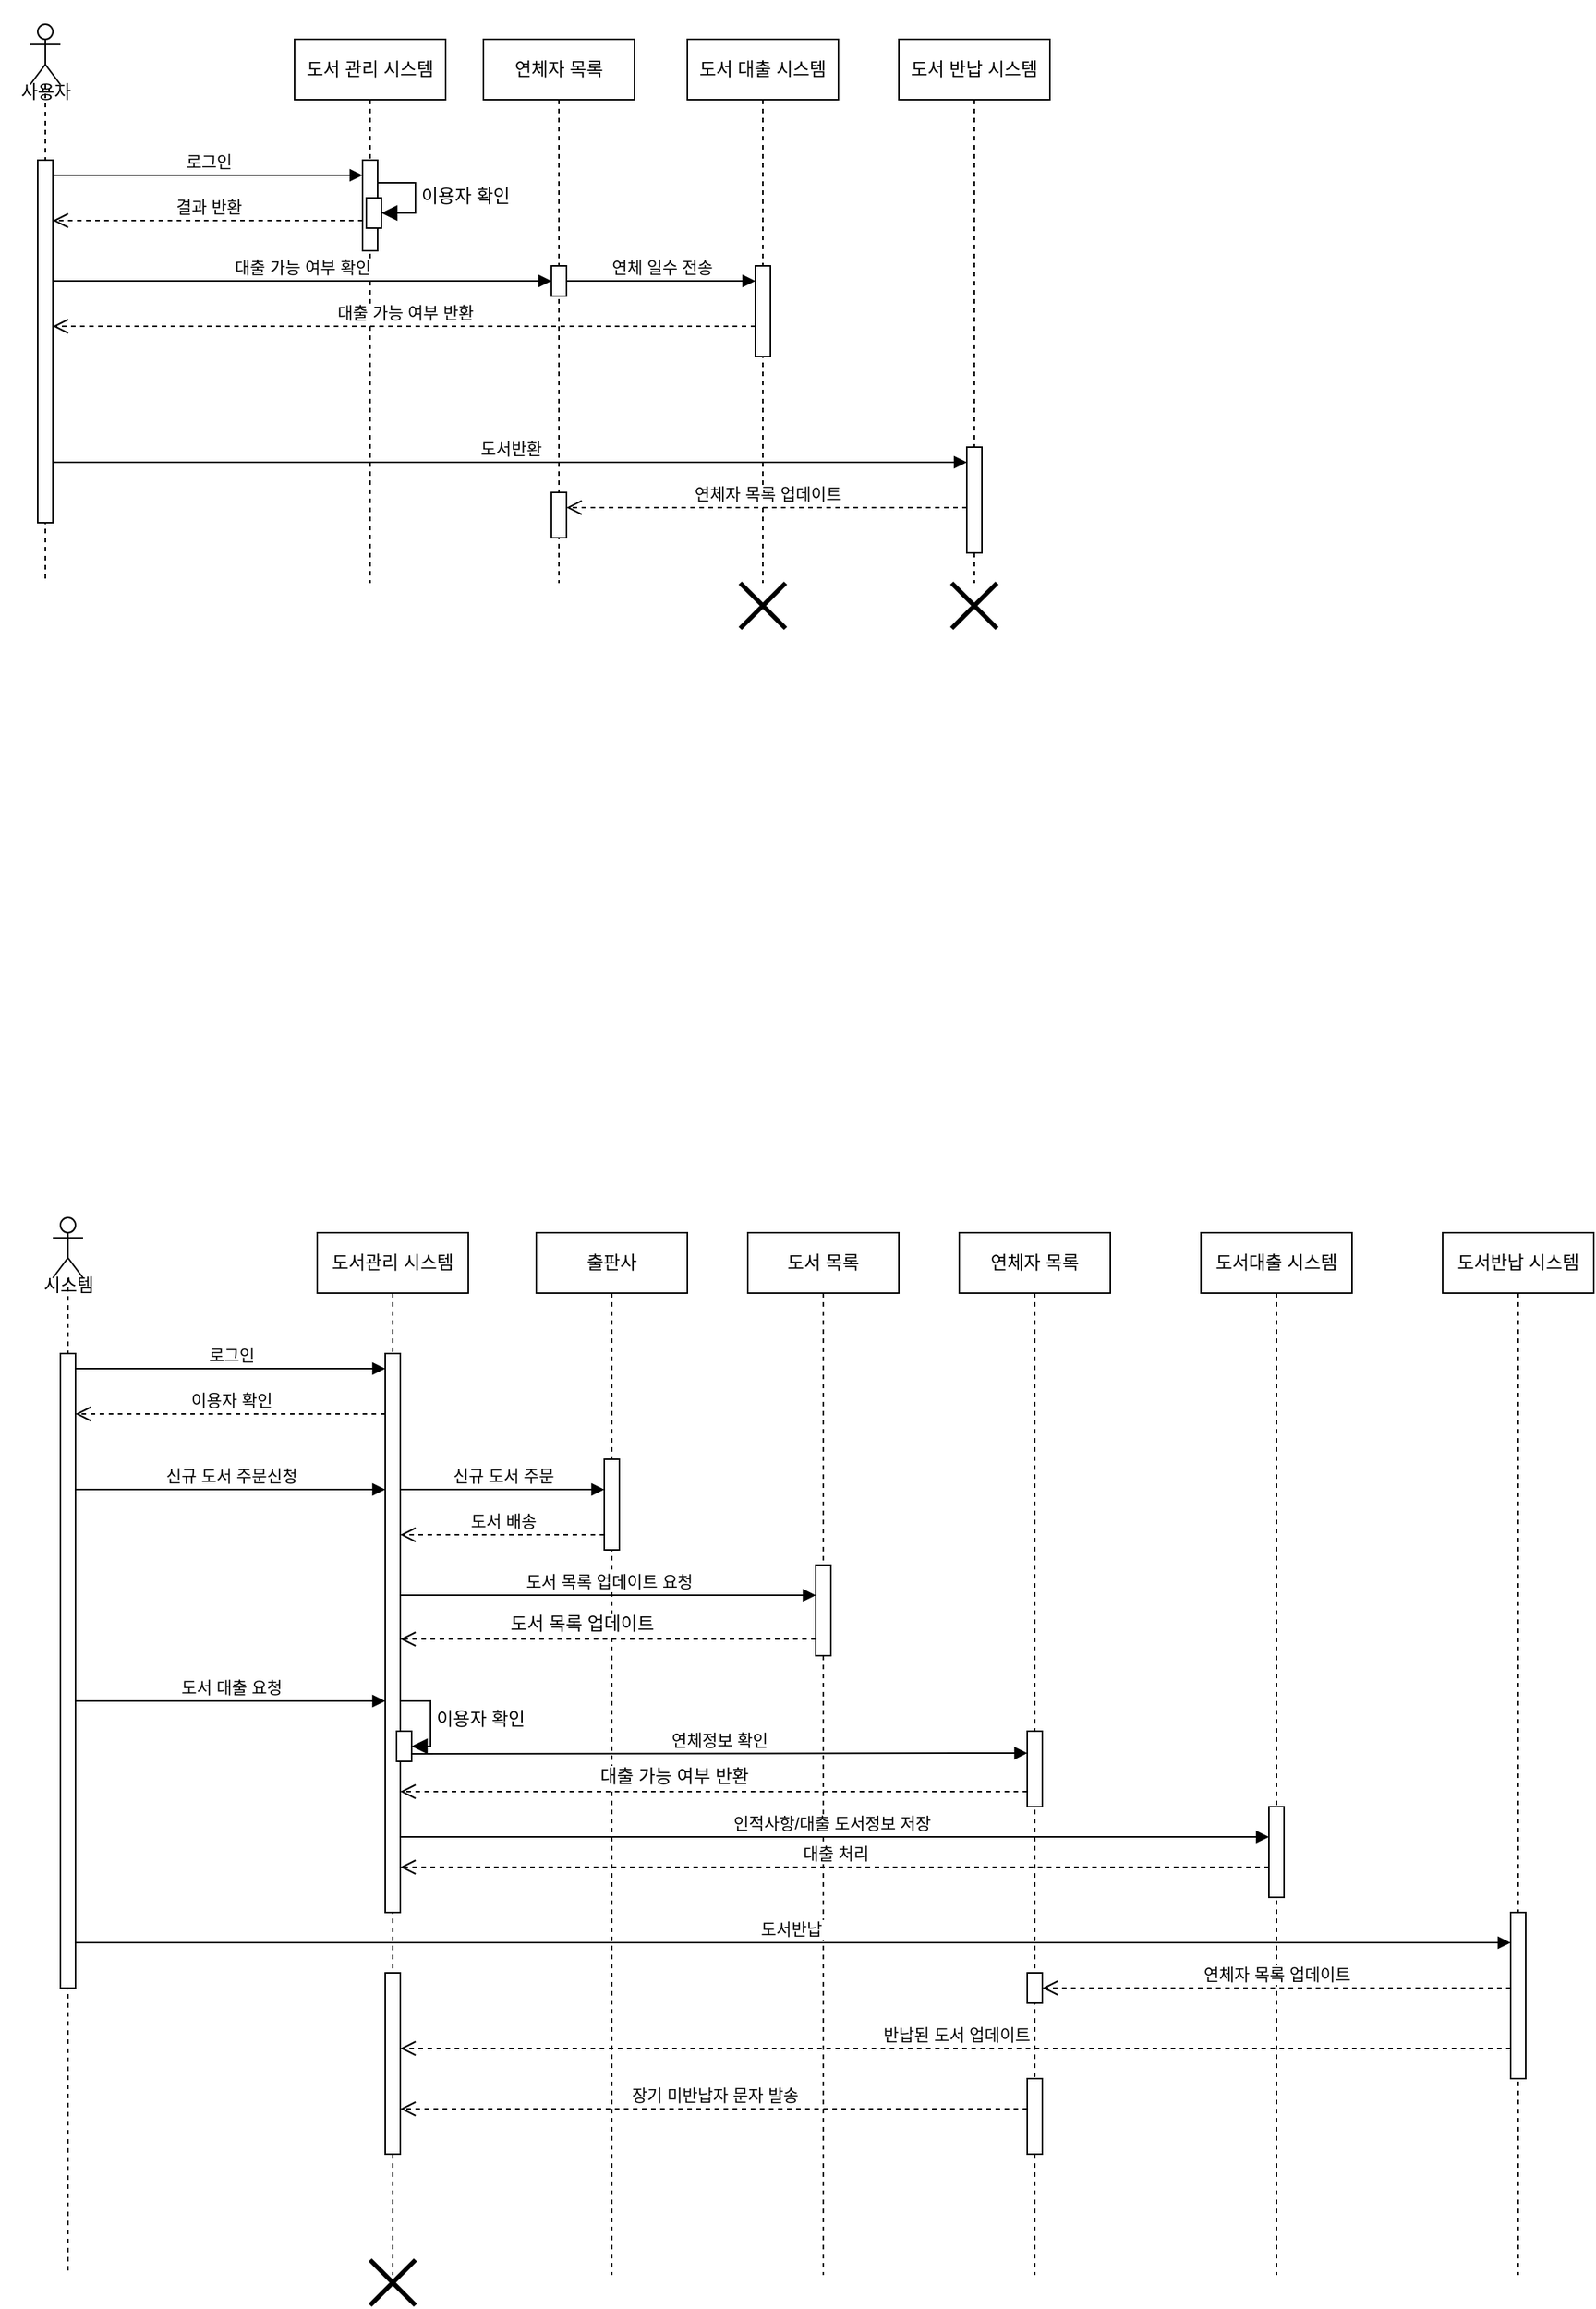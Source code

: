 <mxfile version="24.4.8" type="github">
  <diagram name="Page-1" id="2YBvvXClWsGukQMizWep">
    <mxGraphModel dx="1424" dy="1574" grid="1" gridSize="10" guides="1" tooltips="1" connect="1" arrows="1" fold="1" page="1" pageScale="1" pageWidth="850" pageHeight="1100" math="0" shadow="0">
      <root>
        <mxCell id="0" />
        <mxCell id="1" parent="0" />
        <mxCell id="aM9ryv3xv72pqoxQDRHE-5" value="도서 관리&amp;nbsp;&lt;span style=&quot;background-color: initial;&quot;&gt;시스템&lt;/span&gt;" style="shape=umlLifeline;perimeter=lifelinePerimeter;whiteSpace=wrap;html=1;container=0;dropTarget=0;collapsible=0;recursiveResize=0;outlineConnect=0;portConstraint=eastwest;newEdgeStyle={&quot;edgeStyle&quot;:&quot;elbowEdgeStyle&quot;,&quot;elbow&quot;:&quot;vertical&quot;,&quot;curved&quot;:0,&quot;rounded&quot;:0};" parent="1" vertex="1">
          <mxGeometry x="250" y="40" width="100" height="360" as="geometry" />
        </mxCell>
        <mxCell id="aM9ryv3xv72pqoxQDRHE-6" value="" style="html=1;points=[];perimeter=orthogonalPerimeter;outlineConnect=0;targetShapes=umlLifeline;portConstraint=eastwest;newEdgeStyle={&quot;edgeStyle&quot;:&quot;elbowEdgeStyle&quot;,&quot;elbow&quot;:&quot;vertical&quot;,&quot;curved&quot;:0,&quot;rounded&quot;:0};" parent="aM9ryv3xv72pqoxQDRHE-5" vertex="1">
          <mxGeometry x="45" y="80" width="10" height="60" as="geometry" />
        </mxCell>
        <mxCell id="Jhwk-P5TLDZi5mh6erDE-21" value="" style="html=1;points=[[0,0,0,0,5],[0,1,0,0,-5],[1,0,0,0,5],[1,1,0,0,-5]];perimeter=orthogonalPerimeter;outlineConnect=0;targetShapes=umlLifeline;portConstraint=eastwest;newEdgeStyle={&quot;curved&quot;:0,&quot;rounded&quot;:0};" parent="aM9ryv3xv72pqoxQDRHE-5" vertex="1">
          <mxGeometry x="47.5" y="105" width="10" height="20" as="geometry" />
        </mxCell>
        <mxCell id="Jhwk-P5TLDZi5mh6erDE-22" value="이용자 확인" style="html=1;align=left;spacingLeft=2;endArrow=block;rounded=0;edgeStyle=orthogonalEdgeStyle;curved=0;rounded=0;fontSize=12;startSize=8;endSize=8;" parent="aM9ryv3xv72pqoxQDRHE-5" source="aM9ryv3xv72pqoxQDRHE-6" target="Jhwk-P5TLDZi5mh6erDE-21" edge="1">
          <mxGeometry relative="1" as="geometry">
            <mxPoint x="64.99" y="95" as="sourcePoint" />
            <Array as="points">
              <mxPoint x="80" y="95" />
              <mxPoint x="80" y="115" />
            </Array>
            <mxPoint x="60" y="115" as="targetPoint" />
          </mxGeometry>
        </mxCell>
        <mxCell id="aM9ryv3xv72pqoxQDRHE-7" value="로그인" style="html=1;verticalAlign=bottom;endArrow=block;edgeStyle=elbowEdgeStyle;elbow=vertical;curved=0;rounded=0;" parent="1" edge="1">
          <mxGeometry relative="1" as="geometry">
            <mxPoint x="90" y="130" as="sourcePoint" />
            <Array as="points">
              <mxPoint x="180" y="130" />
            </Array>
            <mxPoint x="295" y="130" as="targetPoint" />
          </mxGeometry>
        </mxCell>
        <mxCell id="aM9ryv3xv72pqoxQDRHE-8" value="결과 반환" style="html=1;verticalAlign=bottom;endArrow=open;dashed=1;endSize=8;edgeStyle=elbowEdgeStyle;elbow=vertical;curved=0;rounded=0;" parent="1" edge="1">
          <mxGeometry relative="1" as="geometry">
            <mxPoint x="90" y="160" as="targetPoint" />
            <Array as="points">
              <mxPoint x="175" y="160" />
            </Array>
            <mxPoint x="295" y="160" as="sourcePoint" />
          </mxGeometry>
        </mxCell>
        <mxCell id="mj2deutr0jRf98EYcBfr-7" value="&lt;div&gt;&lt;br data-sider-select-id=&quot;c6c3f6cf-2669-4e7e-9b7d-920c293ce798&quot;&gt;&lt;/div&gt;&lt;div&gt;&lt;br&gt;&lt;/div&gt;&lt;div&gt;&lt;br&gt;&lt;/div&gt;&lt;div&gt;&lt;br&gt;&lt;/div&gt;&lt;div&gt;&lt;br&gt;&lt;/div&gt;" style="shape=umlLifeline;perimeter=lifelinePerimeter;whiteSpace=wrap;html=1;container=1;dropTarget=0;collapsible=0;recursiveResize=0;outlineConnect=0;portConstraint=eastwest;newEdgeStyle={&quot;curved&quot;:0,&quot;rounded&quot;:0};participant=umlActor;size=40;" parent="1" vertex="1">
          <mxGeometry x="75" y="30" width="20" height="370" as="geometry" />
        </mxCell>
        <mxCell id="mj2deutr0jRf98EYcBfr-2" value="" style="html=1;points=[];perimeter=orthogonalPerimeter;outlineConnect=0;targetShapes=umlLifeline;portConstraint=eastwest;newEdgeStyle={&quot;edgeStyle&quot;:&quot;elbowEdgeStyle&quot;,&quot;elbow&quot;:&quot;vertical&quot;,&quot;curved&quot;:0,&quot;rounded&quot;:0};" parent="mj2deutr0jRf98EYcBfr-7" vertex="1">
          <mxGeometry x="5" y="90" width="10" height="240" as="geometry" />
        </mxCell>
        <mxCell id="mj2deutr0jRf98EYcBfr-11" value="사용자" style="text;html=1;align=center;verticalAlign=middle;resizable=0;points=[];autosize=1;strokeColor=none;fillColor=none;" parent="1" vertex="1">
          <mxGeometry x="55" y="60" width="60" height="30" as="geometry" />
        </mxCell>
        <mxCell id="mj2deutr0jRf98EYcBfr-12" value="연체자 목록" style="shape=umlLifeline;perimeter=lifelinePerimeter;whiteSpace=wrap;html=1;container=0;dropTarget=0;collapsible=0;recursiveResize=0;outlineConnect=0;portConstraint=eastwest;newEdgeStyle={&quot;edgeStyle&quot;:&quot;elbowEdgeStyle&quot;,&quot;elbow&quot;:&quot;vertical&quot;,&quot;curved&quot;:0,&quot;rounded&quot;:0};" parent="1" vertex="1">
          <mxGeometry x="375" y="40" width="100" height="360" as="geometry" />
        </mxCell>
        <mxCell id="mj2deutr0jRf98EYcBfr-13" value="" style="html=1;points=[];perimeter=orthogonalPerimeter;outlineConnect=0;targetShapes=umlLifeline;portConstraint=eastwest;newEdgeStyle={&quot;edgeStyle&quot;:&quot;elbowEdgeStyle&quot;,&quot;elbow&quot;:&quot;vertical&quot;,&quot;curved&quot;:0,&quot;rounded&quot;:0};" parent="mj2deutr0jRf98EYcBfr-12" vertex="1">
          <mxGeometry x="45" y="150" width="10" height="20" as="geometry" />
        </mxCell>
        <mxCell id="Jhwk-P5TLDZi5mh6erDE-35" value="" style="html=1;points=[];perimeter=orthogonalPerimeter;outlineConnect=0;targetShapes=umlLifeline;portConstraint=eastwest;newEdgeStyle={&quot;edgeStyle&quot;:&quot;elbowEdgeStyle&quot;,&quot;elbow&quot;:&quot;vertical&quot;,&quot;curved&quot;:0,&quot;rounded&quot;:0};" parent="mj2deutr0jRf98EYcBfr-12" vertex="1">
          <mxGeometry x="45" y="300" width="10" height="30" as="geometry" />
        </mxCell>
        <mxCell id="mj2deutr0jRf98EYcBfr-14" value="도서 대출 시스템" style="shape=umlLifeline;perimeter=lifelinePerimeter;whiteSpace=wrap;html=1;container=0;dropTarget=0;collapsible=0;recursiveResize=0;outlineConnect=0;portConstraint=eastwest;newEdgeStyle={&quot;edgeStyle&quot;:&quot;elbowEdgeStyle&quot;,&quot;elbow&quot;:&quot;vertical&quot;,&quot;curved&quot;:0,&quot;rounded&quot;:0};" parent="1" vertex="1">
          <mxGeometry x="510" y="40" width="100" height="360" as="geometry" />
        </mxCell>
        <mxCell id="mj2deutr0jRf98EYcBfr-15" value="" style="html=1;points=[];perimeter=orthogonalPerimeter;outlineConnect=0;targetShapes=umlLifeline;portConstraint=eastwest;newEdgeStyle={&quot;edgeStyle&quot;:&quot;elbowEdgeStyle&quot;,&quot;elbow&quot;:&quot;vertical&quot;,&quot;curved&quot;:0,&quot;rounded&quot;:0};" parent="mj2deutr0jRf98EYcBfr-14" vertex="1">
          <mxGeometry x="45" y="150" width="10" height="60" as="geometry" />
        </mxCell>
        <mxCell id="mj2deutr0jRf98EYcBfr-16" value="도서 반납 시스템" style="shape=umlLifeline;perimeter=lifelinePerimeter;whiteSpace=wrap;html=1;container=0;dropTarget=0;collapsible=0;recursiveResize=0;outlineConnect=0;portConstraint=eastwest;newEdgeStyle={&quot;edgeStyle&quot;:&quot;elbowEdgeStyle&quot;,&quot;elbow&quot;:&quot;vertical&quot;,&quot;curved&quot;:0,&quot;rounded&quot;:0};" parent="1" vertex="1">
          <mxGeometry x="650" y="40" width="100" height="360" as="geometry" />
        </mxCell>
        <mxCell id="mj2deutr0jRf98EYcBfr-17" value="" style="html=1;points=[];perimeter=orthogonalPerimeter;outlineConnect=0;targetShapes=umlLifeline;portConstraint=eastwest;newEdgeStyle={&quot;edgeStyle&quot;:&quot;elbowEdgeStyle&quot;,&quot;elbow&quot;:&quot;vertical&quot;,&quot;curved&quot;:0,&quot;rounded&quot;:0};" parent="mj2deutr0jRf98EYcBfr-16" vertex="1">
          <mxGeometry x="45" y="270" width="10" height="70" as="geometry" />
        </mxCell>
        <mxCell id="Jhwk-P5TLDZi5mh6erDE-1" value="대출 가능 여부 확인" style="html=1;verticalAlign=bottom;endArrow=block;edgeStyle=elbowEdgeStyle;elbow=vertical;curved=0;rounded=0;" parent="1" edge="1">
          <mxGeometry x="-0.001" relative="1" as="geometry">
            <mxPoint x="90" y="200" as="sourcePoint" />
            <Array as="points">
              <mxPoint x="220" y="200" />
            </Array>
            <mxPoint x="420" y="200" as="targetPoint" />
            <mxPoint as="offset" />
          </mxGeometry>
        </mxCell>
        <mxCell id="Jhwk-P5TLDZi5mh6erDE-3" value="도서관리 시스템" style="shape=umlLifeline;perimeter=lifelinePerimeter;whiteSpace=wrap;html=1;container=0;dropTarget=0;collapsible=0;recursiveResize=0;outlineConnect=0;portConstraint=eastwest;newEdgeStyle={&quot;edgeStyle&quot;:&quot;elbowEdgeStyle&quot;,&quot;elbow&quot;:&quot;vertical&quot;,&quot;curved&quot;:0,&quot;rounded&quot;:0};" parent="1" vertex="1">
          <mxGeometry x="265" y="830" width="100" height="690" as="geometry" />
        </mxCell>
        <mxCell id="Jhwk-P5TLDZi5mh6erDE-4" value="" style="html=1;points=[];perimeter=orthogonalPerimeter;outlineConnect=0;targetShapes=umlLifeline;portConstraint=eastwest;newEdgeStyle={&quot;edgeStyle&quot;:&quot;elbowEdgeStyle&quot;,&quot;elbow&quot;:&quot;vertical&quot;,&quot;curved&quot;:0,&quot;rounded&quot;:0};" parent="Jhwk-P5TLDZi5mh6erDE-3" vertex="1">
          <mxGeometry x="45" y="80" width="10" height="370" as="geometry" />
        </mxCell>
        <mxCell id="YkTwqizVivUnNTWA5we7-13" value="" style="html=1;points=[[0,0,0,0,5],[0,1,0,0,-5],[1,0,0,0,5],[1,1,0,0,-5]];perimeter=orthogonalPerimeter;outlineConnect=0;targetShapes=umlLifeline;portConstraint=eastwest;newEdgeStyle={&quot;curved&quot;:0,&quot;rounded&quot;:0};" vertex="1" parent="Jhwk-P5TLDZi5mh6erDE-3">
          <mxGeometry x="52.5" y="330" width="10" height="20" as="geometry" />
        </mxCell>
        <mxCell id="YkTwqizVivUnNTWA5we7-14" value="이용자 확인" style="html=1;align=left;spacingLeft=2;endArrow=block;rounded=0;edgeStyle=orthogonalEdgeStyle;curved=0;rounded=0;fontSize=12;startSize=8;endSize=8;" edge="1" parent="Jhwk-P5TLDZi5mh6erDE-3" target="YkTwqizVivUnNTWA5we7-13" source="Jhwk-P5TLDZi5mh6erDE-4">
          <mxGeometry relative="1" as="geometry">
            <mxPoint x="60" y="320" as="sourcePoint" />
            <Array as="points">
              <mxPoint x="75" y="310" />
              <mxPoint x="75" y="340" />
            </Array>
            <mxPoint x="65" y="340" as="targetPoint" />
          </mxGeometry>
        </mxCell>
        <mxCell id="YkTwqizVivUnNTWA5we7-34" value="" style="html=1;points=[];perimeter=orthogonalPerimeter;outlineConnect=0;targetShapes=umlLifeline;portConstraint=eastwest;newEdgeStyle={&quot;edgeStyle&quot;:&quot;elbowEdgeStyle&quot;,&quot;elbow&quot;:&quot;vertical&quot;,&quot;curved&quot;:0,&quot;rounded&quot;:0};" vertex="1" parent="Jhwk-P5TLDZi5mh6erDE-3">
          <mxGeometry x="45" y="490" width="10" height="120" as="geometry" />
        </mxCell>
        <mxCell id="Jhwk-P5TLDZi5mh6erDE-5" value="로그인" style="html=1;verticalAlign=bottom;endArrow=block;edgeStyle=elbowEdgeStyle;elbow=vertical;curved=0;rounded=0;" parent="1" edge="1">
          <mxGeometry relative="1" as="geometry">
            <mxPoint x="105" y="920" as="sourcePoint" />
            <Array as="points">
              <mxPoint x="195" y="920" />
            </Array>
            <mxPoint x="310" y="920" as="targetPoint" />
          </mxGeometry>
        </mxCell>
        <mxCell id="Jhwk-P5TLDZi5mh6erDE-6" value="이용자 확인" style="html=1;verticalAlign=bottom;endArrow=open;dashed=1;endSize=8;edgeStyle=elbowEdgeStyle;elbow=vertical;curved=0;rounded=0;" parent="1" edge="1">
          <mxGeometry relative="1" as="geometry">
            <mxPoint x="105" y="950" as="targetPoint" />
            <Array as="points">
              <mxPoint x="190" y="950" />
            </Array>
            <mxPoint x="310" y="950" as="sourcePoint" />
          </mxGeometry>
        </mxCell>
        <mxCell id="Jhwk-P5TLDZi5mh6erDE-7" value="&lt;div&gt;&lt;br&gt;&lt;/div&gt;&lt;div&gt;&lt;br&gt;&lt;/div&gt;&lt;div&gt;&lt;br&gt;&lt;/div&gt;&lt;div&gt;&lt;br&gt;&lt;/div&gt;&lt;div&gt;&lt;br&gt;&lt;/div&gt;" style="shape=umlLifeline;perimeter=lifelinePerimeter;whiteSpace=wrap;html=1;container=1;dropTarget=0;collapsible=0;recursiveResize=0;outlineConnect=0;portConstraint=eastwest;newEdgeStyle={&quot;curved&quot;:0,&quot;rounded&quot;:0};participant=umlActor;size=40;" parent="1" vertex="1">
          <mxGeometry x="90" y="820" width="20" height="700" as="geometry" />
        </mxCell>
        <mxCell id="Jhwk-P5TLDZi5mh6erDE-8" value="" style="html=1;points=[];perimeter=orthogonalPerimeter;outlineConnect=0;targetShapes=umlLifeline;portConstraint=eastwest;newEdgeStyle={&quot;edgeStyle&quot;:&quot;elbowEdgeStyle&quot;,&quot;elbow&quot;:&quot;vertical&quot;,&quot;curved&quot;:0,&quot;rounded&quot;:0};" parent="Jhwk-P5TLDZi5mh6erDE-7" vertex="1">
          <mxGeometry x="5" y="90" width="10" height="420" as="geometry" />
        </mxCell>
        <mxCell id="Jhwk-P5TLDZi5mh6erDE-9" value="시스템" style="text;html=1;align=center;verticalAlign=middle;resizable=0;points=[];autosize=1;strokeColor=none;fillColor=none;" parent="1" vertex="1">
          <mxGeometry x="70" y="850" width="60" height="30" as="geometry" />
        </mxCell>
        <mxCell id="Jhwk-P5TLDZi5mh6erDE-10" value="연체자 목록" style="shape=umlLifeline;perimeter=lifelinePerimeter;whiteSpace=wrap;html=1;container=0;dropTarget=0;collapsible=0;recursiveResize=0;outlineConnect=0;portConstraint=eastwest;newEdgeStyle={&quot;edgeStyle&quot;:&quot;elbowEdgeStyle&quot;,&quot;elbow&quot;:&quot;vertical&quot;,&quot;curved&quot;:0,&quot;rounded&quot;:0};" parent="1" vertex="1">
          <mxGeometry x="690" y="830" width="100" height="690" as="geometry" />
        </mxCell>
        <mxCell id="Jhwk-P5TLDZi5mh6erDE-11" value="&lt;span style=&quot;color: rgba(0, 0, 0, 0); font-family: monospace; font-size: 0px; text-align: start;&quot;&gt;%3CmxGraphModel%3E%3Croot%3E%3CmxCell%20id%3D%220%22%2F%3E%3CmxCell%20id%3D%221%22%20parent%3D%220%22%2F%3E%3CmxCell%20id%3D%222%22%20value%3D%22%EB%8C%80%EC%B6%9C%20%EC%B2%98%EB%A6%AC%22%20style%3D%22html%3D1%3BverticalAlign%3Dbottom%3BendArrow%3Dopen%3Bdashed%3D1%3BendSize%3D8%3BedgeStyle%3DelbowEdgeStyle%3Belbow%3Dvertical%3Bcurved%3D0%3Brounded%3D0%3B%22%20edge%3D%221%22%20parent%3D%221%22%3E%3CmxGeometry%20relative%3D%221%22%20as%3D%22geometry%22%3E%3CmxPoint%20x%3D%22320%22%20y%3D%221250%22%20as%3D%22targetPoint%22%2F%3E%3CArray%20as%3D%22points%22%3E%3CmxPoint%20x%3D%22555%22%20y%3D%221250%22%2F%3E%3C%2FArray%3E%3CmxPoint%20x%3D%22895%22%20y%3D%221250%22%20as%3D%22sourcePoint%22%2F%3E%3C%2FmxGeometry%3E%3C%2FmxCell%3E%3C%2Froot%3E%3C%2FmxGraphModel%3E&lt;/span&gt;&lt;span style=&quot;color: rgba(0, 0, 0, 0); font-family: monospace; font-size: 0px; text-align: start;&quot;&gt;%3CmxGraphModel%3E%3Croot%3E%3CmxCell%20id%3D%220%22%2F%3E%3CmxCell%20id%3D%221%22%20parent%3D%220%22%2F%3E%3CmxCell%20id%3D%222%22%20value%3D%22%EB%8C%80%EC%B6%9C%20%EC%B2%98%EB%A6%AC%22%20style%3D%22html%3D1%3BverticalAlign%3Dbottom%3BendArrow%3Dopen%3Bdashed%3D1%3BendSize%3D8%3BedgeStyle%3DelbowEdgeStyle%3Belbow%3Dvertical%3Bcurved%3D0%3Brounded%3D0%3B%22%20edge%3D%221%22%20parent%3D%221%22%3E%3CmxGeometry%20relative%3D%221%22%20as%3D%22geometry%22%3E%3CmxPoint%20x%3D%22320%22%20y%3D%221250%22%20as%3D%22targetPoint%22%2F%3E%3CArray%20as%3D%22points%22%3E%3CmxPoint%20x%3D%22555%22%20y%3D%221250%22%2F%3E%3C%2FArray%3E%3CmxPoint%20x%3D%22895%22%20y%3D%221250%22%20as%3D%22sourcePoint%22%2F%3E%3C%2FmxGeometry%3E%3C%2FmxCell%3E%3C%2Froot%3E%3C%2FmxGraphModel%3E&lt;/span&gt;" style="html=1;points=[];perimeter=orthogonalPerimeter;outlineConnect=0;targetShapes=umlLifeline;portConstraint=eastwest;newEdgeStyle={&quot;edgeStyle&quot;:&quot;elbowEdgeStyle&quot;,&quot;elbow&quot;:&quot;vertical&quot;,&quot;curved&quot;:0,&quot;rounded&quot;:0};" parent="Jhwk-P5TLDZi5mh6erDE-10" vertex="1">
          <mxGeometry x="45" y="330" width="10" height="50" as="geometry" />
        </mxCell>
        <mxCell id="YkTwqizVivUnNTWA5we7-30" value="&lt;span style=&quot;color: rgba(0, 0, 0, 0); font-family: monospace; font-size: 0px; text-align: start;&quot;&gt;%3CmxGraphModel%3E%3Croot%3E%3CmxCell%20id%3D%220%22%2F%3E%3CmxCell%20id%3D%221%22%20parent%3D%220%22%2F%3E%3CmxCell%20id%3D%222%22%20value%3D%22%EB%8C%80%EC%B6%9C%20%EC%B2%98%EB%A6%AC%22%20style%3D%22html%3D1%3BverticalAlign%3Dbottom%3BendArrow%3Dopen%3Bdashed%3D1%3BendSize%3D8%3BedgeStyle%3DelbowEdgeStyle%3Belbow%3Dvertical%3Bcurved%3D0%3Brounded%3D0%3B%22%20edge%3D%221%22%20parent%3D%221%22%3E%3CmxGeometry%20relative%3D%221%22%20as%3D%22geometry%22%3E%3CmxPoint%20x%3D%22320%22%20y%3D%221250%22%20as%3D%22targetPoint%22%2F%3E%3CArray%20as%3D%22points%22%3E%3CmxPoint%20x%3D%22555%22%20y%3D%221250%22%2F%3E%3C%2FArray%3E%3CmxPoint%20x%3D%22895%22%20y%3D%221250%22%20as%3D%22sourcePoint%22%2F%3E%3C%2FmxGeometry%3E%3C%2FmxCell%3E%3C%2Froot%3E%3C%2FmxGraphModel%3E&lt;/span&gt;&lt;span style=&quot;color: rgba(0, 0, 0, 0); font-family: monospace; font-size: 0px; text-align: start;&quot;&gt;%3CmxGraphModel%3E%3Croot%3E%3CmxCell%20id%3D%220%22%2F%3E%3CmxCell%20id%3D%221%22%20parent%3D%220%22%2F%3E%3CmxCell%20id%3D%222%22%20value%3D%22%EB%8C%80%EC%B6%9C%20%EC%B2%98%EB%A6%AC%22%20style%3D%22html%3D1%3BverticalAlign%3Dbottom%3BendArrow%3Dopen%3Bdashed%3D1%3BendSize%3D8%3BedgeStyle%3DelbowEdgeStyle%3Belbow%3Dvertical%3Bcurved%3D0%3Brounded%3D0%3B%22%20edge%3D%221%22%20parent%3D%221%22%3E%3CmxGeometry%20relative%3D%221%22%20as%3D%22geometry%22%3E%3CmxPoint%20x%3D%22320%22%20y%3D%221250%22%20as%3D%22targetPoint%22%2F%3E%3CArray%20as%3D%22points%22%3E%3CmxPoint%20x%3D%22555%22%20y%3D%221250%22%2F%3E%3C%2FArray%3E%3CmxPoint%20x%3D%22895%22%20y%3D%221250%22%20as%3D%22sourcePoint%22%2F%3E%3C%2FmxGeometry%3E%3C%2FmxCell%3E%3C%2Froot%3E%3C%2FmxGraphModel%3E&lt;/span&gt;" style="html=1;points=[];perimeter=orthogonalPerimeter;outlineConnect=0;targetShapes=umlLifeline;portConstraint=eastwest;newEdgeStyle={&quot;edgeStyle&quot;:&quot;elbowEdgeStyle&quot;,&quot;elbow&quot;:&quot;vertical&quot;,&quot;curved&quot;:0,&quot;rounded&quot;:0};" vertex="1" parent="Jhwk-P5TLDZi5mh6erDE-10">
          <mxGeometry x="45" y="490" width="10" height="20" as="geometry" />
        </mxCell>
        <mxCell id="YkTwqizVivUnNTWA5we7-36" value="&lt;span style=&quot;color: rgba(0, 0, 0, 0); font-family: monospace; font-size: 0px; text-align: start;&quot;&gt;%3CmxGraphModel%3E%3Croot%3E%3CmxCell%20id%3D%220%22%2F%3E%3CmxCell%20id%3D%221%22%20parent%3D%220%22%2F%3E%3CmxCell%20id%3D%222%22%20value%3D%22%EB%8C%80%EC%B6%9C%20%EC%B2%98%EB%A6%AC%22%20style%3D%22html%3D1%3BverticalAlign%3Dbottom%3BendArrow%3Dopen%3Bdashed%3D1%3BendSize%3D8%3BedgeStyle%3DelbowEdgeStyle%3Belbow%3Dvertical%3Bcurved%3D0%3Brounded%3D0%3B%22%20edge%3D%221%22%20parent%3D%221%22%3E%3CmxGeometry%20relative%3D%221%22%20as%3D%22geometry%22%3E%3CmxPoint%20x%3D%22320%22%20y%3D%221250%22%20as%3D%22targetPoint%22%2F%3E%3CArray%20as%3D%22points%22%3E%3CmxPoint%20x%3D%22555%22%20y%3D%221250%22%2F%3E%3C%2FArray%3E%3CmxPoint%20x%3D%22895%22%20y%3D%221250%22%20as%3D%22sourcePoint%22%2F%3E%3C%2FmxGeometry%3E%3C%2FmxCell%3E%3C%2Froot%3E%3C%2FmxGraphModel%3E&lt;/span&gt;&lt;span style=&quot;color: rgba(0, 0, 0, 0); font-family: monospace; font-size: 0px; text-align: start;&quot;&gt;%3CmxGraphModel%3E%3Croot%3E%3CmxCell%20id%3D%220%22%2F%3E%3CmxCell%20id%3D%221%22%20parent%3D%220%22%2F%3E%3CmxCell%20id%3D%222%22%20value%3D%22%EB%8C%80%EC%B6%9C%20%EC%B2%98%EB%A6%AC%22%20style%3D%22html%3D1%3BverticalAlign%3Dbottom%3BendArrow%3Dopen%3Bdashed%3D1%3BendSize%3D8%3BedgeStyle%3DelbowEdgeStyle%3Belbow%3Dvertical%3Bcurved%3D0%3Brounded%3D0%3B%22%20edge%3D%221%22%20parent%3D%221%22%3E%3CmxGeometry%20relative%3D%221%22%20as%3D%22geometry%22%3E%3CmxPoint%20x%3D%22320%22%20y%3D%221250%22%20as%3D%22targetPoint%22%2F%3E%3CArray%20as%3D%22points%22%3E%3CmxPoint%20x%3D%22555%22%20y%3D%221250%22%2F%3E%3C%2FArray%3E%3CmxPoint%20x%3D%22895%22%20y%3D%221250%22%20as%3D%22sourcePoint%22%2F%3E%3C%2FmxGeometry%3E%3C%2FmxCell%3E%3C%2Froot%3E%3C%2FmxGraphModel%3E&lt;/span&gt;" style="html=1;points=[];perimeter=orthogonalPerimeter;outlineConnect=0;targetShapes=umlLifeline;portConstraint=eastwest;newEdgeStyle={&quot;edgeStyle&quot;:&quot;elbowEdgeStyle&quot;,&quot;elbow&quot;:&quot;vertical&quot;,&quot;curved&quot;:0,&quot;rounded&quot;:0};" vertex="1" parent="Jhwk-P5TLDZi5mh6erDE-10">
          <mxGeometry x="45" y="560" width="10" height="50" as="geometry" />
        </mxCell>
        <mxCell id="Jhwk-P5TLDZi5mh6erDE-12" value="도서대출 시스템" style="shape=umlLifeline;perimeter=lifelinePerimeter;whiteSpace=wrap;html=1;container=0;dropTarget=0;collapsible=0;recursiveResize=0;outlineConnect=0;portConstraint=eastwest;newEdgeStyle={&quot;edgeStyle&quot;:&quot;elbowEdgeStyle&quot;,&quot;elbow&quot;:&quot;vertical&quot;,&quot;curved&quot;:0,&quot;rounded&quot;:0};" parent="1" vertex="1">
          <mxGeometry x="850" y="830" width="100" height="690" as="geometry" />
        </mxCell>
        <mxCell id="Jhwk-P5TLDZi5mh6erDE-13" value="" style="html=1;points=[];perimeter=orthogonalPerimeter;outlineConnect=0;targetShapes=umlLifeline;portConstraint=eastwest;newEdgeStyle={&quot;edgeStyle&quot;:&quot;elbowEdgeStyle&quot;,&quot;elbow&quot;:&quot;vertical&quot;,&quot;curved&quot;:0,&quot;rounded&quot;:0};" parent="Jhwk-P5TLDZi5mh6erDE-12" vertex="1">
          <mxGeometry x="45" y="380" width="10" height="60" as="geometry" />
        </mxCell>
        <mxCell id="Jhwk-P5TLDZi5mh6erDE-14" value="도서반납 시스템" style="shape=umlLifeline;perimeter=lifelinePerimeter;whiteSpace=wrap;html=1;container=0;dropTarget=0;collapsible=0;recursiveResize=0;outlineConnect=0;portConstraint=eastwest;newEdgeStyle={&quot;edgeStyle&quot;:&quot;elbowEdgeStyle&quot;,&quot;elbow&quot;:&quot;vertical&quot;,&quot;curved&quot;:0,&quot;rounded&quot;:0};" parent="1" vertex="1">
          <mxGeometry x="1010" y="830" width="100" height="690" as="geometry" />
        </mxCell>
        <mxCell id="Jhwk-P5TLDZi5mh6erDE-15" value="" style="html=1;points=[];perimeter=orthogonalPerimeter;outlineConnect=0;targetShapes=umlLifeline;portConstraint=eastwest;newEdgeStyle={&quot;edgeStyle&quot;:&quot;elbowEdgeStyle&quot;,&quot;elbow&quot;:&quot;vertical&quot;,&quot;curved&quot;:0,&quot;rounded&quot;:0};" parent="Jhwk-P5TLDZi5mh6erDE-14" vertex="1">
          <mxGeometry x="45" y="450" width="10" height="110" as="geometry" />
        </mxCell>
        <mxCell id="Jhwk-P5TLDZi5mh6erDE-33" value="연체 일수 전송" style="html=1;verticalAlign=bottom;endArrow=block;edgeStyle=elbowEdgeStyle;elbow=vertical;curved=0;rounded=0;" parent="1" source="mj2deutr0jRf98EYcBfr-13" target="mj2deutr0jRf98EYcBfr-15" edge="1">
          <mxGeometry x="-0.001" relative="1" as="geometry">
            <mxPoint x="100" y="210" as="sourcePoint" />
            <Array as="points">
              <mxPoint x="530" y="200" />
              <mxPoint x="440" y="210" />
            </Array>
            <mxPoint x="430" y="210" as="targetPoint" />
            <mxPoint as="offset" />
          </mxGeometry>
        </mxCell>
        <mxCell id="Jhwk-P5TLDZi5mh6erDE-34" value="대출 가능 여부 반환" style="html=1;verticalAlign=bottom;endArrow=open;dashed=1;endSize=8;edgeStyle=elbowEdgeStyle;elbow=horizontal;curved=0;rounded=0;" parent="1" source="mj2deutr0jRf98EYcBfr-15" target="mj2deutr0jRf98EYcBfr-2" edge="1">
          <mxGeometry relative="1" as="geometry">
            <mxPoint x="170" y="230" as="targetPoint" />
            <Array as="points">
              <mxPoint x="490" y="230" />
            </Array>
            <mxPoint x="550" y="230.14" as="sourcePoint" />
          </mxGeometry>
        </mxCell>
        <mxCell id="Jhwk-P5TLDZi5mh6erDE-36" value="도서반환" style="html=1;verticalAlign=bottom;endArrow=block;edgeStyle=elbowEdgeStyle;elbow=vertical;curved=0;rounded=0;" parent="1" target="mj2deutr0jRf98EYcBfr-17" edge="1">
          <mxGeometry relative="1" as="geometry">
            <mxPoint x="90" y="320" as="sourcePoint" />
            <Array as="points" />
            <mxPoint x="690" y="320.05" as="targetPoint" />
          </mxGeometry>
        </mxCell>
        <mxCell id="y0-L_HAZ2gwwJkhVv4Zw-1" value="연체자 목록 업데이트" style="html=1;verticalAlign=bottom;endArrow=open;dashed=1;endSize=8;edgeStyle=elbowEdgeStyle;elbow=horizontal;curved=0;rounded=0;" parent="1" source="mj2deutr0jRf98EYcBfr-17" target="Jhwk-P5TLDZi5mh6erDE-35" edge="1">
          <mxGeometry relative="1" as="geometry">
            <mxPoint x="500" y="350" as="targetPoint" />
            <Array as="points">
              <mxPoint x="560" y="350" />
            </Array>
            <mxPoint x="625" y="350" as="sourcePoint" />
          </mxGeometry>
        </mxCell>
        <mxCell id="y0-L_HAZ2gwwJkhVv4Zw-5" value="" style="shape=umlDestroy;whiteSpace=wrap;html=1;strokeWidth=3;targetShapes=umlLifeline;" parent="1" vertex="1">
          <mxGeometry x="545" y="400" width="30" height="30" as="geometry" />
        </mxCell>
        <mxCell id="y0-L_HAZ2gwwJkhVv4Zw-6" value="" style="shape=umlDestroy;whiteSpace=wrap;html=1;strokeWidth=3;targetShapes=umlLifeline;" parent="1" vertex="1">
          <mxGeometry x="685" y="400" width="30" height="30" as="geometry" />
        </mxCell>
        <mxCell id="YkTwqizVivUnNTWA5we7-1" value="출판사" style="shape=umlLifeline;perimeter=lifelinePerimeter;whiteSpace=wrap;html=1;container=0;dropTarget=0;collapsible=0;recursiveResize=0;outlineConnect=0;portConstraint=eastwest;newEdgeStyle={&quot;edgeStyle&quot;:&quot;elbowEdgeStyle&quot;,&quot;elbow&quot;:&quot;vertical&quot;,&quot;curved&quot;:0,&quot;rounded&quot;:0};" vertex="1" parent="1">
          <mxGeometry x="410" y="830" width="100" height="690" as="geometry" />
        </mxCell>
        <mxCell id="YkTwqizVivUnNTWA5we7-2" value="" style="html=1;points=[];perimeter=orthogonalPerimeter;outlineConnect=0;targetShapes=umlLifeline;portConstraint=eastwest;newEdgeStyle={&quot;edgeStyle&quot;:&quot;elbowEdgeStyle&quot;,&quot;elbow&quot;:&quot;vertical&quot;,&quot;curved&quot;:0,&quot;rounded&quot;:0};" vertex="1" parent="YkTwqizVivUnNTWA5we7-1">
          <mxGeometry x="45" y="150" width="10" height="60" as="geometry" />
        </mxCell>
        <mxCell id="YkTwqizVivUnNTWA5we7-3" value="도서 목록" style="shape=umlLifeline;perimeter=lifelinePerimeter;whiteSpace=wrap;html=1;container=0;dropTarget=0;collapsible=0;recursiveResize=0;outlineConnect=0;portConstraint=eastwest;newEdgeStyle={&quot;edgeStyle&quot;:&quot;elbowEdgeStyle&quot;,&quot;elbow&quot;:&quot;vertical&quot;,&quot;curved&quot;:0,&quot;rounded&quot;:0};" vertex="1" parent="1">
          <mxGeometry x="550" y="830" width="100" height="690" as="geometry" />
        </mxCell>
        <mxCell id="YkTwqizVivUnNTWA5we7-4" value="" style="html=1;points=[];perimeter=orthogonalPerimeter;outlineConnect=0;targetShapes=umlLifeline;portConstraint=eastwest;newEdgeStyle={&quot;edgeStyle&quot;:&quot;elbowEdgeStyle&quot;,&quot;elbow&quot;:&quot;vertical&quot;,&quot;curved&quot;:0,&quot;rounded&quot;:0};" vertex="1" parent="YkTwqizVivUnNTWA5we7-3">
          <mxGeometry x="45" y="220" width="10" height="60" as="geometry" />
        </mxCell>
        <mxCell id="YkTwqizVivUnNTWA5we7-5" value="신규 도서 주문신청" style="html=1;verticalAlign=bottom;endArrow=block;edgeStyle=elbowEdgeStyle;elbow=vertical;curved=0;rounded=0;" edge="1" parent="1" source="Jhwk-P5TLDZi5mh6erDE-8">
          <mxGeometry relative="1" as="geometry">
            <mxPoint x="110" y="1000" as="sourcePoint" />
            <Array as="points">
              <mxPoint x="200" y="1000" />
            </Array>
            <mxPoint x="310" y="1000" as="targetPoint" />
          </mxGeometry>
        </mxCell>
        <mxCell id="YkTwqizVivUnNTWA5we7-6" value="신규 도서 주문" style="html=1;verticalAlign=bottom;endArrow=block;edgeStyle=elbowEdgeStyle;elbow=vertical;curved=0;rounded=0;" edge="1" parent="1" target="YkTwqizVivUnNTWA5we7-2">
          <mxGeometry x="-0.002" relative="1" as="geometry">
            <mxPoint x="320" y="1000" as="sourcePoint" />
            <Array as="points">
              <mxPoint x="420" y="1000" />
            </Array>
            <mxPoint x="450" y="1000" as="targetPoint" />
            <mxPoint as="offset" />
          </mxGeometry>
        </mxCell>
        <mxCell id="YkTwqizVivUnNTWA5we7-7" value="도서 배송" style="html=1;verticalAlign=bottom;endArrow=open;dashed=1;endSize=8;edgeStyle=elbowEdgeStyle;elbow=vertical;curved=0;rounded=0;" edge="1" parent="1">
          <mxGeometry relative="1" as="geometry">
            <mxPoint x="320" y="1030" as="targetPoint" />
            <Array as="points">
              <mxPoint x="335" y="1030" />
            </Array>
            <mxPoint x="455" y="1030" as="sourcePoint" />
          </mxGeometry>
        </mxCell>
        <mxCell id="YkTwqizVivUnNTWA5we7-8" value="도서 목록 업데이트 요청" style="html=1;verticalAlign=bottom;endArrow=block;edgeStyle=elbowEdgeStyle;elbow=vertical;curved=0;rounded=0;" edge="1" parent="1" source="Jhwk-P5TLDZi5mh6erDE-4" target="YkTwqizVivUnNTWA5we7-4">
          <mxGeometry relative="1" as="geometry">
            <mxPoint x="330" y="1070" as="sourcePoint" />
            <Array as="points">
              <mxPoint x="425" y="1070" />
            </Array>
            <mxPoint x="465" y="1070" as="targetPoint" />
          </mxGeometry>
        </mxCell>
        <mxCell id="YkTwqizVivUnNTWA5we7-9" value="&amp;nbsp;" style="html=1;verticalAlign=bottom;endArrow=open;dashed=1;endSize=8;edgeStyle=elbowEdgeStyle;elbow=vertical;curved=0;rounded=0;" edge="1" parent="1" source="YkTwqizVivUnNTWA5we7-4" target="Jhwk-P5TLDZi5mh6erDE-4">
          <mxGeometry x="0.127" y="-9" relative="1" as="geometry">
            <mxPoint x="410" y="1099" as="targetPoint" />
            <Array as="points">
              <mxPoint x="425" y="1099" />
            </Array>
            <mxPoint x="545" y="1099" as="sourcePoint" />
            <mxPoint as="offset" />
          </mxGeometry>
        </mxCell>
        <mxCell id="YkTwqizVivUnNTWA5we7-21" value="도서 목록 업데이트" style="edgeLabel;html=1;align=center;verticalAlign=middle;resizable=0;points=[];fontSize=12;" vertex="1" connectable="0" parent="YkTwqizVivUnNTWA5we7-9">
          <mxGeometry x="0.131" y="-10" relative="1" as="geometry">
            <mxPoint as="offset" />
          </mxGeometry>
        </mxCell>
        <mxCell id="YkTwqizVivUnNTWA5we7-10" value="도서 대출 요청" style="html=1;verticalAlign=bottom;endArrow=block;edgeStyle=elbowEdgeStyle;elbow=vertical;curved=0;rounded=0;" edge="1" parent="1" source="Jhwk-P5TLDZi5mh6erDE-8">
          <mxGeometry relative="1" as="geometry">
            <mxPoint x="110" y="1140" as="sourcePoint" />
            <Array as="points">
              <mxPoint x="200" y="1140" />
            </Array>
            <mxPoint x="310" y="1140" as="targetPoint" />
          </mxGeometry>
        </mxCell>
        <mxCell id="YkTwqizVivUnNTWA5we7-11" value="연체정보 확인" style="html=1;verticalAlign=bottom;endArrow=block;edgeStyle=elbowEdgeStyle;elbow=vertical;curved=0;rounded=0;exitX=1;exitY=1;exitDx=0;exitDy=-5;exitPerimeter=0;" edge="1" parent="1" source="YkTwqizVivUnNTWA5we7-13" target="Jhwk-P5TLDZi5mh6erDE-11">
          <mxGeometry relative="1" as="geometry">
            <mxPoint x="390" y="1174.5" as="sourcePoint" />
            <Array as="points">
              <mxPoint x="417.5" y="1174.5" />
            </Array>
            <mxPoint x="680" y="1174.5" as="targetPoint" />
          </mxGeometry>
        </mxCell>
        <mxCell id="YkTwqizVivUnNTWA5we7-17" value="인적사항/대출 도서정보 저장&amp;nbsp;" style="html=1;verticalAlign=bottom;endArrow=block;edgeStyle=elbowEdgeStyle;elbow=vertical;curved=0;rounded=0;" edge="1" parent="1" source="Jhwk-P5TLDZi5mh6erDE-4" target="Jhwk-P5TLDZi5mh6erDE-13">
          <mxGeometry x="-0.002" relative="1" as="geometry">
            <mxPoint x="640" y="1230" as="sourcePoint" />
            <Array as="points">
              <mxPoint x="745" y="1230" />
            </Array>
            <mxPoint x="795" y="1265.53" as="targetPoint" />
            <mxPoint as="offset" />
          </mxGeometry>
        </mxCell>
        <mxCell id="YkTwqizVivUnNTWA5we7-25" value="&amp;nbsp;" style="html=1;verticalAlign=bottom;endArrow=open;dashed=1;endSize=8;edgeStyle=elbowEdgeStyle;elbow=vertical;curved=0;rounded=0;" edge="1" parent="1" source="Jhwk-P5TLDZi5mh6erDE-11" target="Jhwk-P5TLDZi5mh6erDE-4">
          <mxGeometry x="0.127" y="-9" relative="1" as="geometry">
            <mxPoint x="380" y="1200" as="targetPoint" />
            <Array as="points">
              <mxPoint x="485" y="1200" />
            </Array>
            <mxPoint x="655" y="1200" as="sourcePoint" />
            <mxPoint as="offset" />
          </mxGeometry>
        </mxCell>
        <mxCell id="YkTwqizVivUnNTWA5we7-26" value="대출 가능 여부 반환" style="edgeLabel;html=1;align=center;verticalAlign=middle;resizable=0;points=[];fontSize=12;" vertex="1" connectable="0" parent="YkTwqizVivUnNTWA5we7-25">
          <mxGeometry x="0.131" y="-10" relative="1" as="geometry">
            <mxPoint as="offset" />
          </mxGeometry>
        </mxCell>
        <mxCell id="YkTwqizVivUnNTWA5we7-27" value="대출 처리" style="html=1;verticalAlign=bottom;endArrow=open;dashed=1;endSize=8;edgeStyle=elbowEdgeStyle;elbow=vertical;curved=0;rounded=0;" edge="1" parent="1" source="Jhwk-P5TLDZi5mh6erDE-13" target="Jhwk-P5TLDZi5mh6erDE-4">
          <mxGeometry relative="1" as="geometry">
            <mxPoint x="540" y="1250" as="targetPoint" />
            <Array as="points">
              <mxPoint x="555" y="1250" />
            </Array>
            <mxPoint x="845" y="1250" as="sourcePoint" />
          </mxGeometry>
        </mxCell>
        <mxCell id="YkTwqizVivUnNTWA5we7-28" value="도서반납&amp;nbsp;" style="html=1;verticalAlign=bottom;endArrow=block;edgeStyle=elbowEdgeStyle;elbow=vertical;curved=0;rounded=0;" edge="1" parent="1" source="Jhwk-P5TLDZi5mh6erDE-8" target="Jhwk-P5TLDZi5mh6erDE-15">
          <mxGeometry relative="1" as="geometry">
            <mxPoint x="140" y="1290" as="sourcePoint" />
            <Array as="points">
              <mxPoint x="235" y="1300" />
            </Array>
            <mxPoint x="980" y="1300" as="targetPoint" />
          </mxGeometry>
        </mxCell>
        <mxCell id="YkTwqizVivUnNTWA5we7-32" value="연체자 목록 업데이트" style="html=1;verticalAlign=bottom;endArrow=open;dashed=1;endSize=8;edgeStyle=elbowEdgeStyle;elbow=vertical;curved=0;rounded=0;" edge="1" parent="1" target="YkTwqizVivUnNTWA5we7-30">
          <mxGeometry relative="1" as="geometry">
            <mxPoint x="920" y="1330" as="targetPoint" />
            <Array as="points">
              <mxPoint x="935" y="1330" />
            </Array>
            <mxPoint x="1055" y="1330" as="sourcePoint" />
          </mxGeometry>
        </mxCell>
        <mxCell id="YkTwqizVivUnNTWA5we7-35" value="반납된 도서 업데이트" style="html=1;verticalAlign=bottom;endArrow=open;dashed=1;endSize=8;edgeStyle=elbowEdgeStyle;elbow=vertical;curved=0;rounded=0;" edge="1" parent="1" source="Jhwk-P5TLDZi5mh6erDE-15" target="YkTwqizVivUnNTWA5we7-34">
          <mxGeometry relative="1" as="geometry">
            <mxPoint x="630" y="1370" as="targetPoint" />
            <Array as="points">
              <mxPoint x="925" y="1370" />
            </Array>
            <mxPoint x="1045" y="1370" as="sourcePoint" />
          </mxGeometry>
        </mxCell>
        <mxCell id="YkTwqizVivUnNTWA5we7-38" value="장기 미반납자 문자 발송" style="html=1;verticalAlign=bottom;endArrow=open;dashed=1;endSize=8;edgeStyle=elbowEdgeStyle;elbow=vertical;curved=0;rounded=0;" edge="1" parent="1" target="YkTwqizVivUnNTWA5we7-34">
          <mxGeometry relative="1" as="geometry">
            <mxPoint x="600" y="1410" as="targetPoint" />
            <Array as="points">
              <mxPoint x="615" y="1410" />
            </Array>
            <mxPoint x="735" y="1410" as="sourcePoint" />
          </mxGeometry>
        </mxCell>
        <mxCell id="YkTwqizVivUnNTWA5we7-39" value="" style="shape=umlDestroy;whiteSpace=wrap;html=1;strokeWidth=3;targetShapes=umlLifeline;" vertex="1" parent="1">
          <mxGeometry x="300" y="1510" width="30" height="30" as="geometry" />
        </mxCell>
      </root>
    </mxGraphModel>
  </diagram>
</mxfile>
